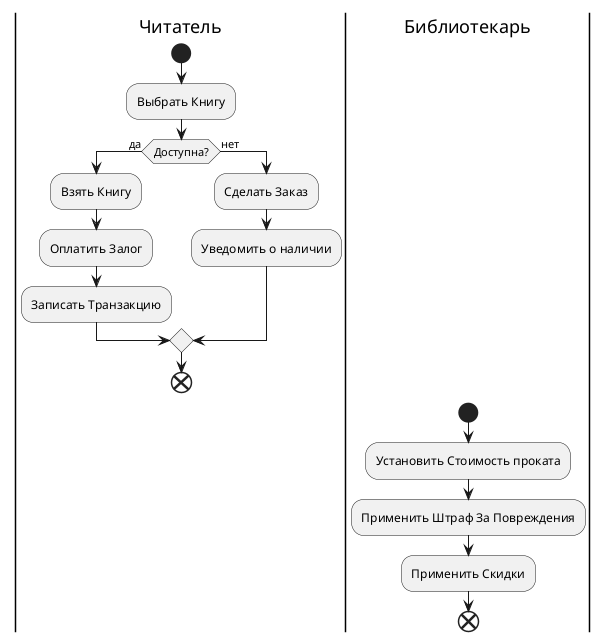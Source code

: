 @startuml деятельность развитие
|Читатель|
start
:Выбрать Книгу;
if (Доступна?) then (да)
  :Взять Книгу;
  :Оплатить Залог;
  :Записать Транзакцию;
else (нет)
  :Сделать Заказ;
  :Уведомить о наличии;
endif
end

|Библиотекарь|
start
:Установить Стоимость проката;
:Применить Штраф За Повреждения;
:Применить Скидки;
end
@enduml
